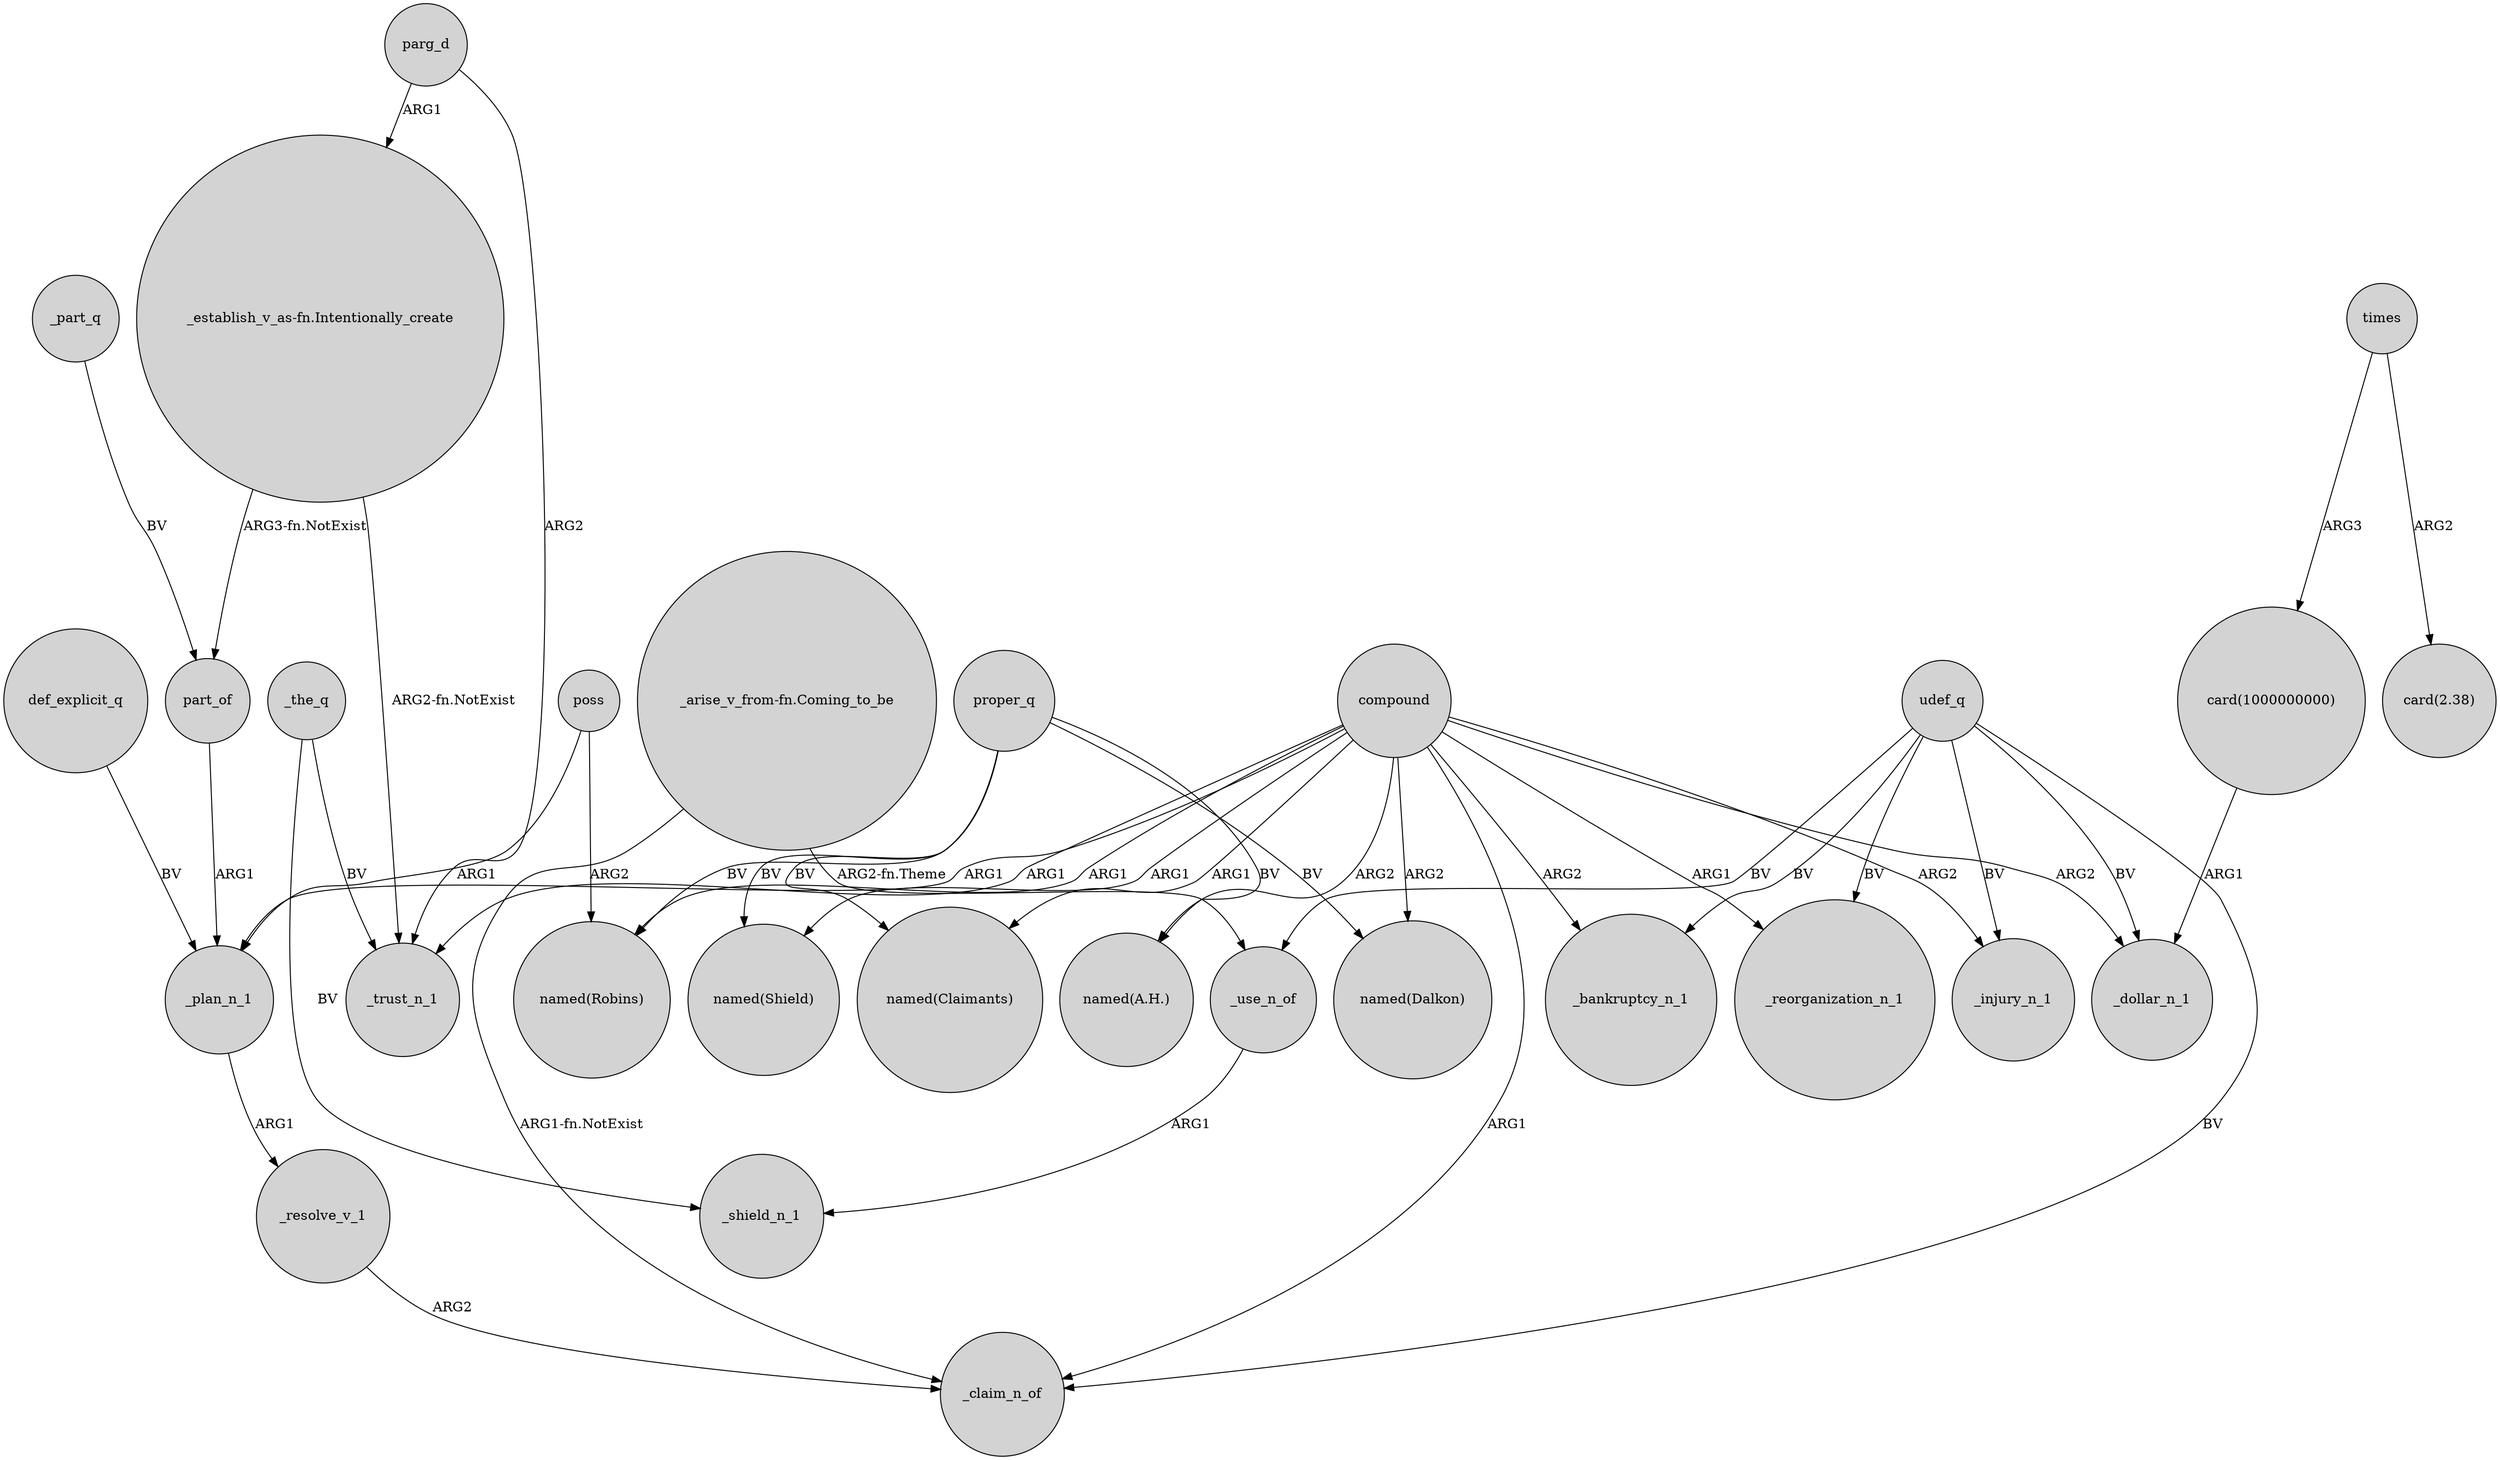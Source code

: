 digraph {
	node [shape=circle style=filled]
	poss -> _plan_n_1 [label=ARG1]
	"_arise_v_from-fn.Coming_to_be" -> _claim_n_of [label="ARG1-fn.NotExist"]
	_resolve_v_1 -> _claim_n_of [label=ARG2]
	compound -> "named(Robins)" [label=ARG1]
	udef_q -> _bankruptcy_n_1 [label=BV]
	part_of -> _plan_n_1 [label=ARG1]
	compound -> _injury_n_1 [label=ARG2]
	compound -> _reorganization_n_1 [label=ARG1]
	_plan_n_1 -> _resolve_v_1 [label=ARG1]
	udef_q -> _use_n_of [label=BV]
	compound -> _bankruptcy_n_1 [label=ARG2]
	times -> "card(2.38)" [label=ARG2]
	def_explicit_q -> _plan_n_1 [label=BV]
	compound -> _claim_n_of [label=ARG1]
	"_establish_v_as-fn.Intentionally_create" -> part_of [label="ARG3-fn.NotExist"]
	compound -> _plan_n_1 [label=ARG1]
	_use_n_of -> _shield_n_1 [label=ARG1]
	proper_q -> "named(A.H.)" [label=BV]
	_part_q -> part_of [label=BV]
	times -> "card(1000000000)" [label=ARG3]
	compound -> "named(Dalkon)" [label=ARG2]
	parg_d -> _trust_n_1 [label=ARG2]
	udef_q -> _injury_n_1 [label=BV]
	poss -> "named(Robins)" [label=ARG2]
	compound -> _trust_n_1 [label=ARG1]
	proper_q -> "named(Robins)" [label=BV]
	_the_q -> _shield_n_1 [label=BV]
	"_establish_v_as-fn.Intentionally_create" -> _trust_n_1 [label="ARG2-fn.NotExist"]
	_the_q -> _trust_n_1 [label=BV]
	compound -> "named(Claimants)" [label=ARG1]
	proper_q -> "named(Dalkon)" [label=BV]
	"_arise_v_from-fn.Coming_to_be" -> _use_n_of [label="ARG2-fn.Theme"]
	compound -> "named(Shield)" [label=ARG1]
	"card(1000000000)" -> _dollar_n_1 [label=ARG1]
	proper_q -> "named(Claimants)" [label=BV]
	compound -> _dollar_n_1 [label=ARG2]
	compound -> "named(A.H.)" [label=ARG2]
	parg_d -> "_establish_v_as-fn.Intentionally_create" [label=ARG1]
	proper_q -> "named(Shield)" [label=BV]
	udef_q -> _claim_n_of [label=BV]
	udef_q -> _reorganization_n_1 [label=BV]
	udef_q -> _dollar_n_1 [label=BV]
}
